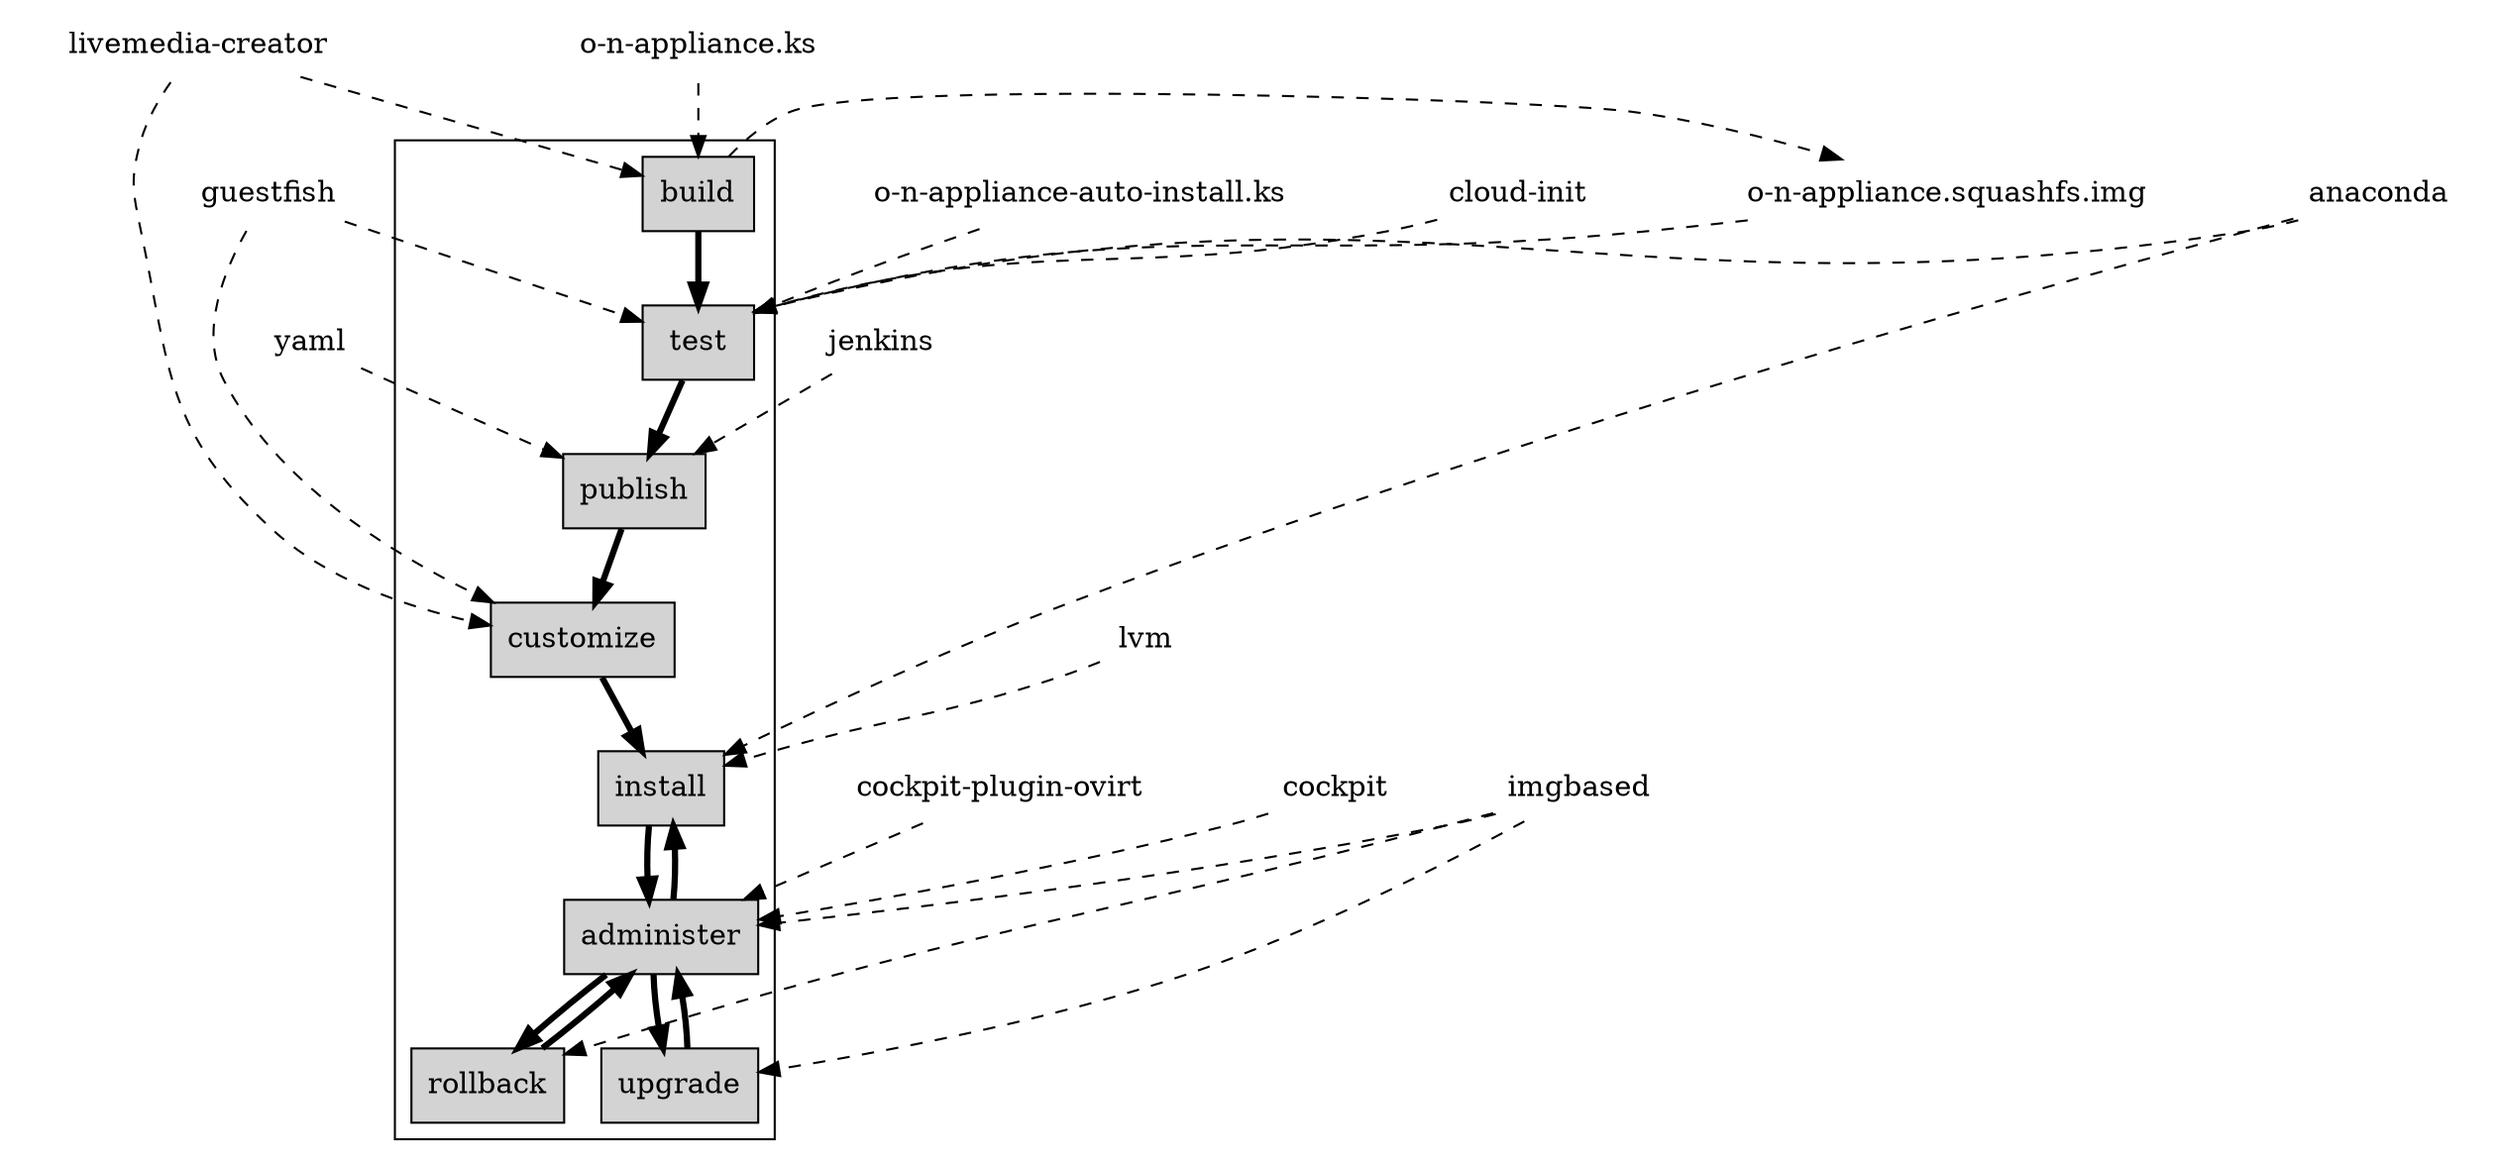 
digraph G {
	rankdir=TD
	{	node [style=filled shape=box]
		build test publish customize install upgrade rollback administer
	}
	subgraph cluster_0 {
		edge [penwidth=3.0]
		build -> test -> publish -> customize -> install
		administer -> install -> administer
		administer -> upgrade -> administer
		administer -> rollback -> administer
	}
	{
		edge [style=dashed]
		node [penwidth=0]

		applianceKs [label="o-n-appliance.ks"]
		lmc [label="livemedia-creator"]
		applianceKs -> build
		lmc -> build

		cloud_init [label="cloud-init"]
		squashfs [label="o-n-appliance.squashfs.img"]
		installKs [label="o-n-appliance-auto-install.ks"]
		build -> squashfs
		cloud_init -> test
		squashfs -> test
		guestfish -> test
		anaconda -> test
		installKs -> test

		jenkins -> publish
		yaml -> publish

		guestfish -> customize
		lmc -> customize

		lvm -> install
		anaconda -> install

		cockpitPlugin [label="cockpit-plugin-ovirt"]
		cockpit -> administer
		cockpitPlugin -> administer

		imgbased -> { administer upgrade rollback }
	}
}

